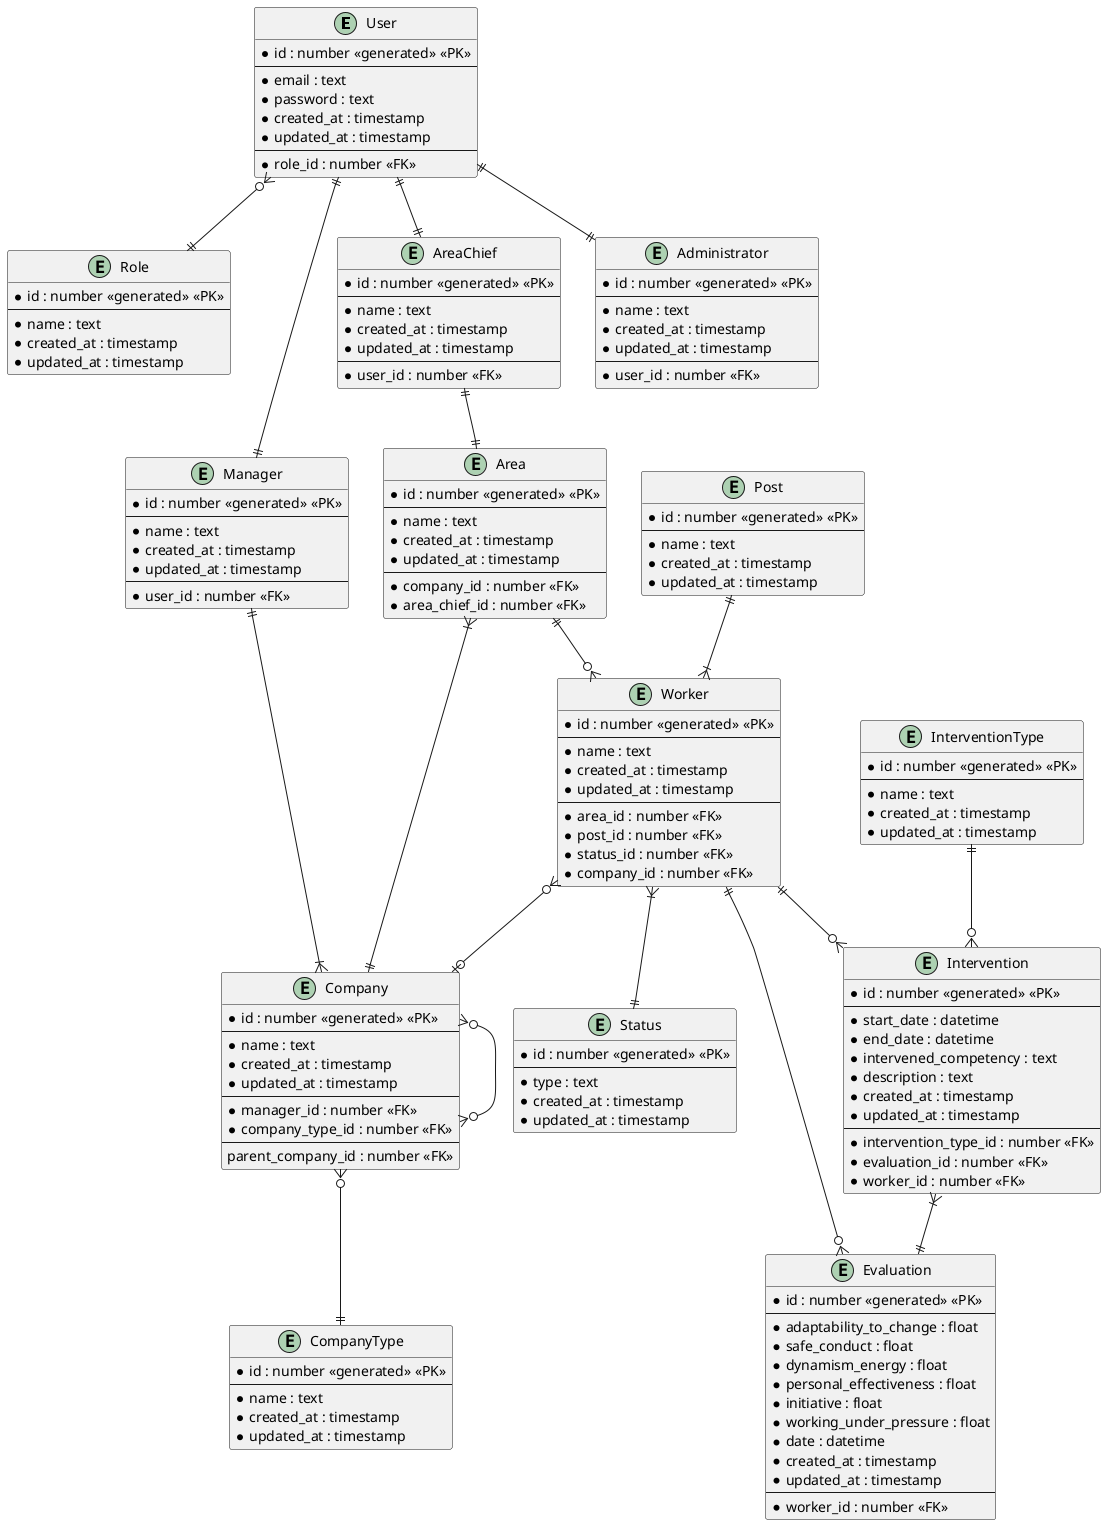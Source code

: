 @startuml ER-Diagram
hide empty methods

entity User {
    * id : number <<generated>> <<PK>>
    --
    * email : text
    * password : text
    * created_at : timestamp
    * updated_at : timestamp
    --
    *role_id : number <<FK>>
}

entity Role {
    * id : number <<generated>> <<PK>>
    --
    * name : text
    * created_at : timestamp
    * updated_at : timestamp
}

entity Manager {
    * id : number <<generated>> <<PK>>
    --
    * name : text
    * created_at : timestamp
    * updated_at : timestamp
    --
    * user_id : number <<FK>>
}

entity AreaChief {
    * id : number <<generated>> <<PK>>
    --
    * name : text
    * created_at : timestamp
    * updated_at : timestamp
    --
    * user_id : number <<FK>>
}

entity Administrator {
    * id : number <<generated>> <<PK>>
    --
    * name : text
    * created_at : timestamp
    * updated_at : timestamp
    --
    * user_id : number <<FK>>
}

entity Company {
    * id : number <<generated>> <<PK>>
    --
    * name : text
    * created_at : timestamp
    * updated_at : timestamp
    --
    * manager_id : number <<FK>>
    * company_type_id : number <<FK>>
    --
    parent_company_id : number <<FK>>
}

entity CompanyType {
    * id : number <<generated>> <<PK>>
    --
    * name : text
    * created_at : timestamp
    * updated_at : timestamp
}

entity Area {
    * id : number <<generated>> <<PK>>
    --
    * name : text
    * created_at : timestamp
    * updated_at : timestamp
    --
    * company_id : number <<FK>>
    * area_chief_id : number <<FK>>
}

entity Post {
    * id : number <<generated>> <<PK>>
    --
    * name : text
    * created_at : timestamp
    * updated_at : timestamp
}

entity Worker {
    * id : number <<generated>> <<PK>>
    --
    * name : text
    * created_at : timestamp
    * updated_at : timestamp
    --
    * area_id : number <<FK>>
    * post_id : number <<FK>>
    * status_id : number <<FK>>
    * company_id : number <<FK>>
}

entity Status {
    * id : number <<generated>> <<PK>>
    --
    * type : text
    * created_at : timestamp
    * updated_at : timestamp
}

entity Evaluation {
    * id : number <<generated>> <<PK>>
    --
    * adaptability_to_change : float
    * safe_conduct : float
    * dynamism_energy : float
    * personal_effectiveness : float
    * initiative : float
    * working_under_pressure : float
    * date : datetime
    * created_at : timestamp
    * updated_at : timestamp
    --
    * worker_id : number <<FK>>
}

entity Intervention {
    * id : number <<generated>> <<PK>>
    --
    * start_date : datetime
    * end_date : datetime
    * intervened_competency : text
    * description : text
    * created_at : timestamp
    * updated_at : timestamp
    --
    * intervention_type_id : number <<FK>>
    * evaluation_id : number <<FK>>
    * worker_id : number <<FK>>
}

entity InterventionType {
    * id : number <<generated>> <<PK>>
    --
    * name : text
    * created_at : timestamp
    * updated_at : timestamp
}

Area }|--|| Company
Worker }o--o| Company
Manager ||--|{ Company
Company }o--|| CompanyType

Area ||--o{ Worker
Post ||--|{ Worker

Worker }|--|| Status

Worker ||--o{ Evaluation
Worker ||--o{ Intervention
Intervention }|--|| Evaluation
InterventionType ||--o{ Intervention


User }o--|| Role
User ||--|| Manager
User ||--|| AreaChief
User ||--|| Administrator

AreaChief ||--|| Area

Company }o--o{ Company

@enduml
